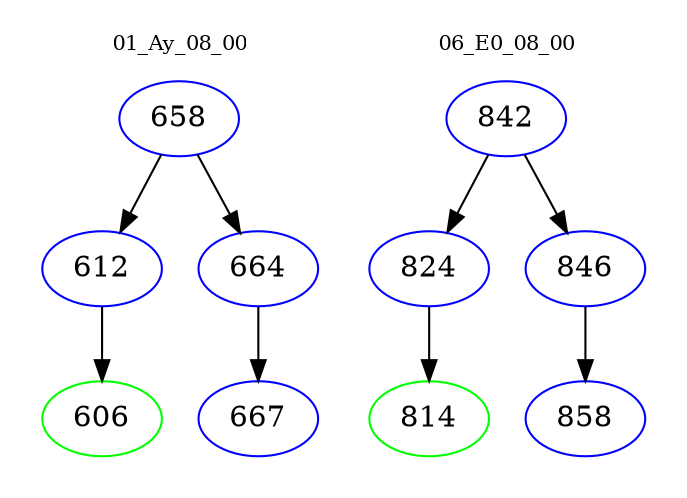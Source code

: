 digraph{
subgraph cluster_0 {
color = white
label = "01_Ay_08_00";
fontsize=10;
T0_658 [label="658", color="blue"]
T0_658 -> T0_612 [color="black"]
T0_612 [label="612", color="blue"]
T0_612 -> T0_606 [color="black"]
T0_606 [label="606", color="green"]
T0_658 -> T0_664 [color="black"]
T0_664 [label="664", color="blue"]
T0_664 -> T0_667 [color="black"]
T0_667 [label="667", color="blue"]
}
subgraph cluster_1 {
color = white
label = "06_E0_08_00";
fontsize=10;
T1_842 [label="842", color="blue"]
T1_842 -> T1_824 [color="black"]
T1_824 [label="824", color="blue"]
T1_824 -> T1_814 [color="black"]
T1_814 [label="814", color="green"]
T1_842 -> T1_846 [color="black"]
T1_846 [label="846", color="blue"]
T1_846 -> T1_858 [color="black"]
T1_858 [label="858", color="blue"]
}
}
